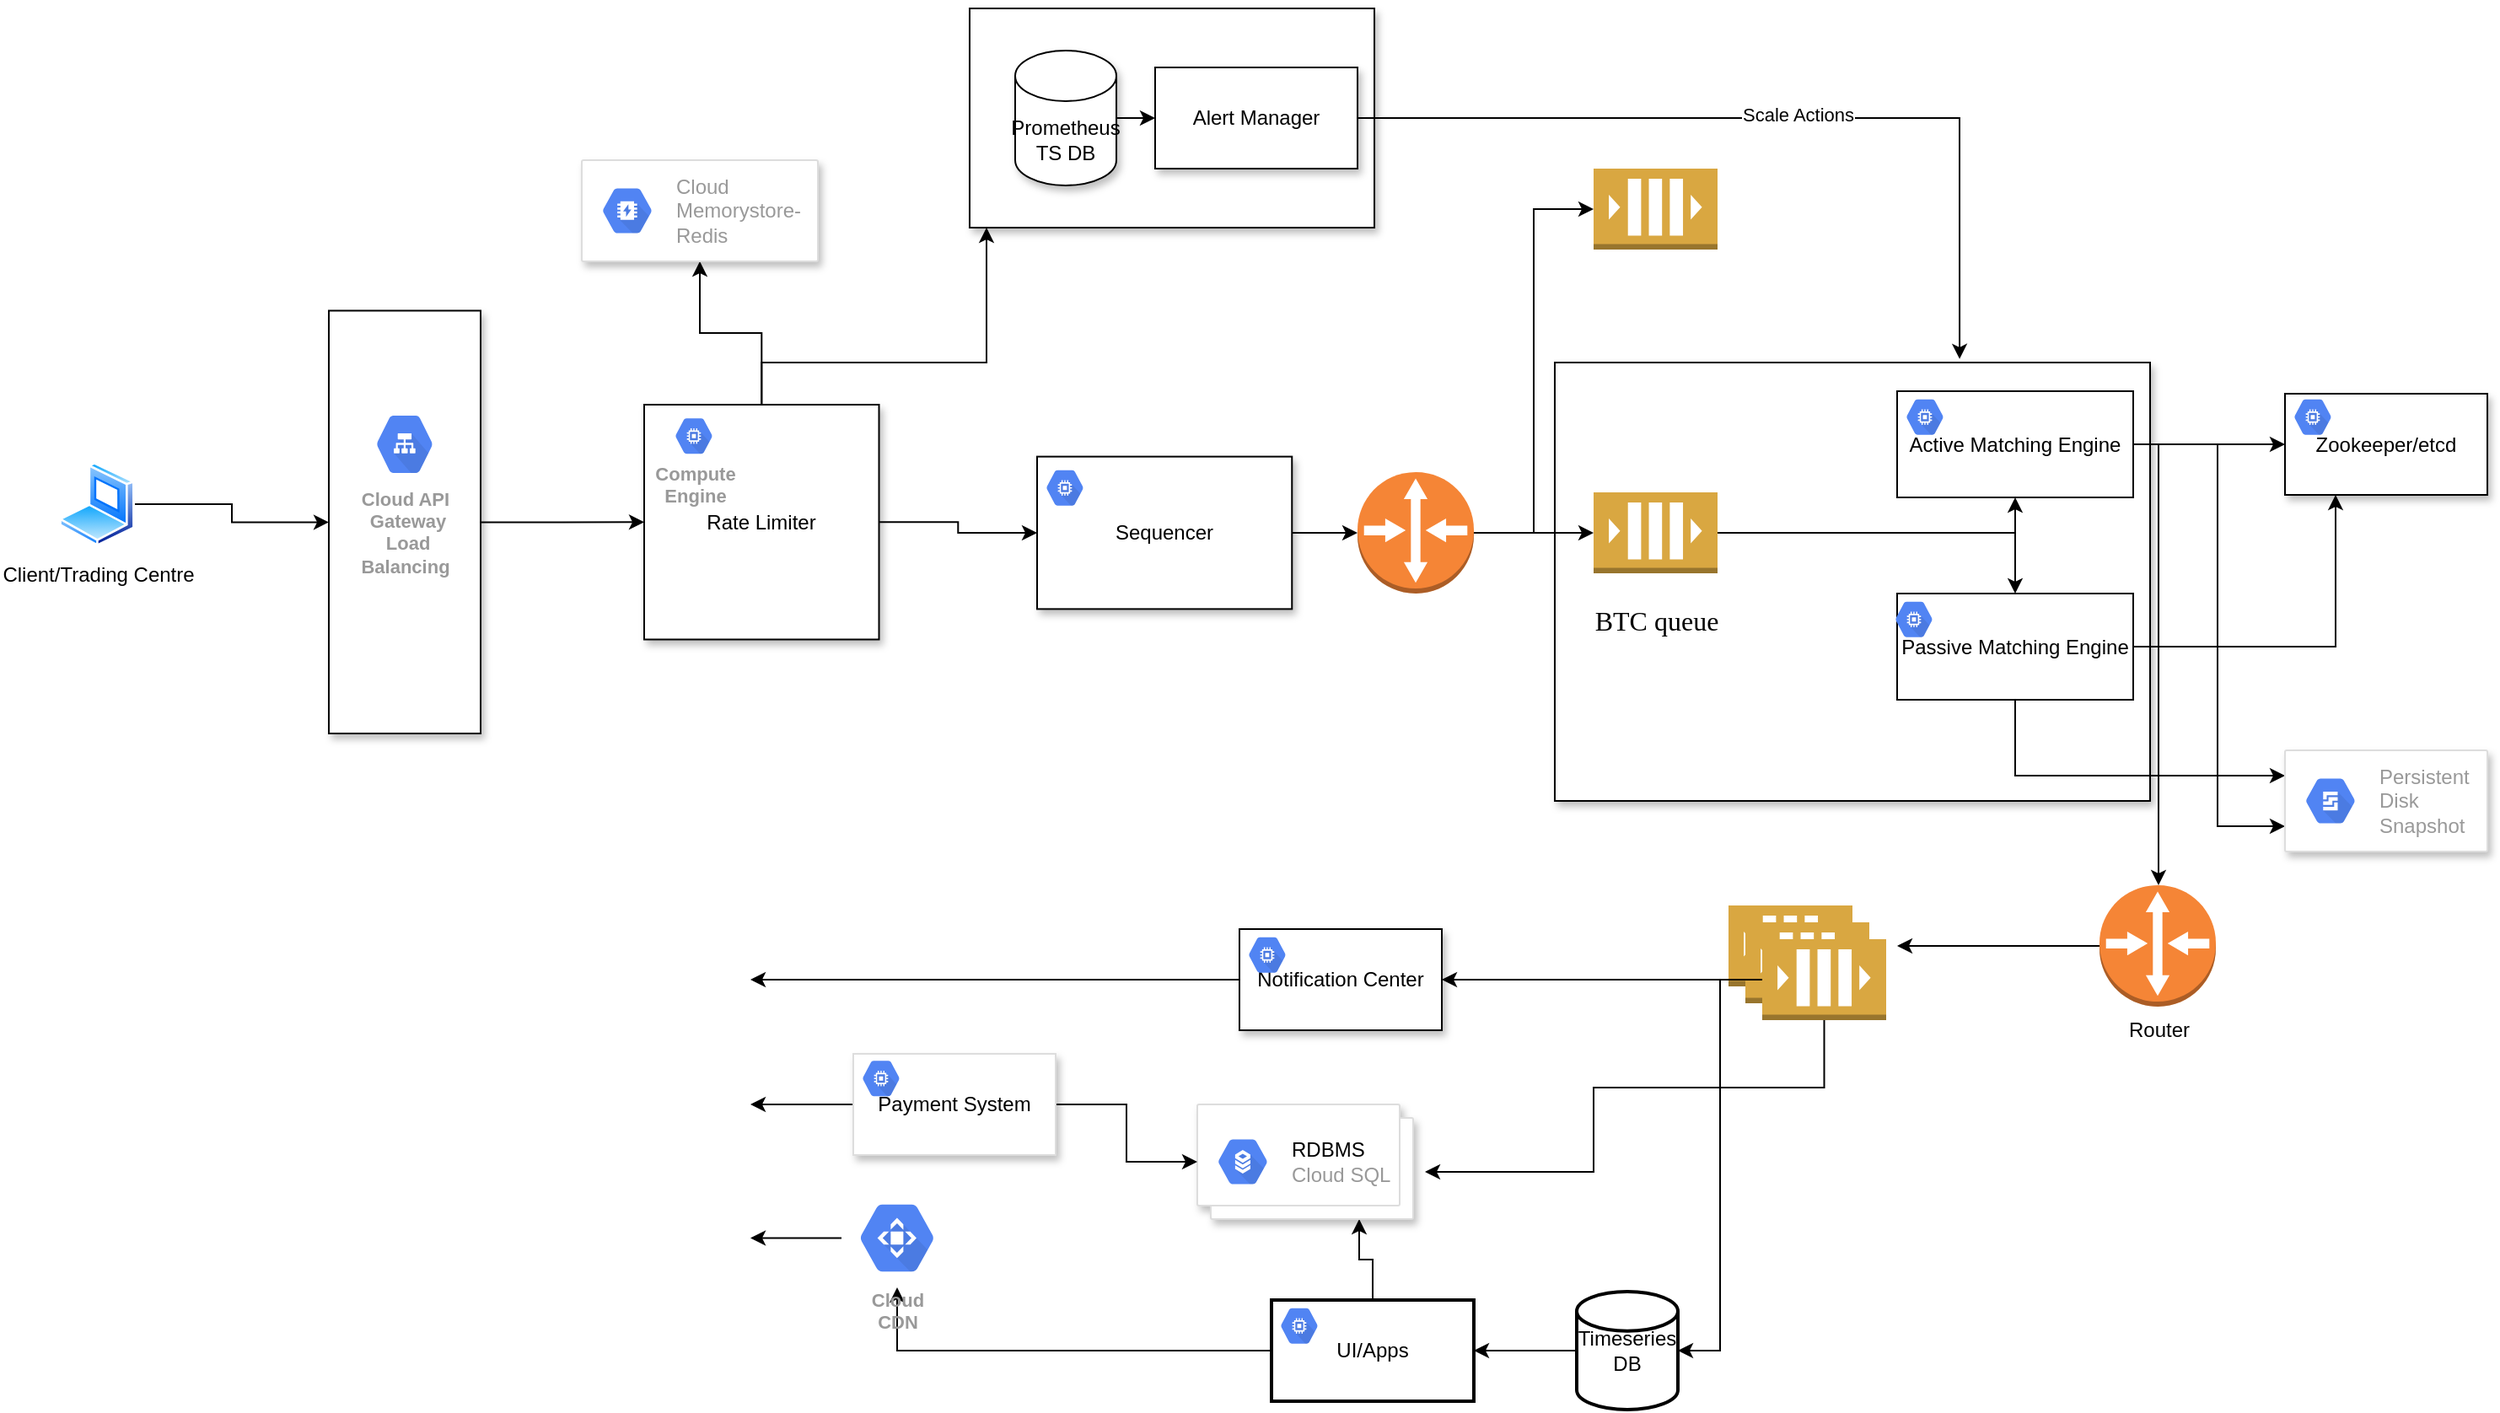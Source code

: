 <mxfile version="14.4.2" type="device"><diagram id="f106602c-feb2-e66a-4537-3a34d633f6aa" name="Page-1"><mxGraphModel dx="1999" dy="506" grid="1" gridSize="10" guides="1" tooltips="1" connect="1" arrows="1" fold="1" page="1" pageScale="1" pageWidth="1169" pageHeight="827" background="#ffffff" math="0" shadow="0"><root><mxCell id="0"/><mxCell id="1" parent="0"/><mxCell id="iX6BkcBb3KbeQCItNxmZ-772" value="" style="rounded=0;whiteSpace=wrap;html=1;shadow=1;" vertex="1" parent="1"><mxGeometry x="797" y="690" width="353" height="260" as="geometry"/></mxCell><mxCell id="iX6BkcBb3KbeQCItNxmZ-702" value="" style="edgeStyle=orthogonalEdgeStyle;rounded=0;orthogonalLoop=1;jettySize=auto;html=1;" edge="1" parent="1" source="iX6BkcBb3KbeQCItNxmZ-700" target="iX6BkcBb3KbeQCItNxmZ-691"><mxGeometry relative="1" as="geometry"/></mxCell><mxCell id="iX6BkcBb3KbeQCItNxmZ-704" value="" style="edgeStyle=orthogonalEdgeStyle;rounded=0;orthogonalLoop=1;jettySize=auto;html=1;" edge="1" parent="1" source="iX6BkcBb3KbeQCItNxmZ-700" target="iX6BkcBb3KbeQCItNxmZ-703"><mxGeometry relative="1" as="geometry"/></mxCell><mxCell id="iX6BkcBb3KbeQCItNxmZ-771" style="edgeStyle=orthogonalEdgeStyle;rounded=0;orthogonalLoop=1;jettySize=auto;html=1;" edge="1" parent="1" source="iX6BkcBb3KbeQCItNxmZ-700" target="iX6BkcBb3KbeQCItNxmZ-767"><mxGeometry relative="1" as="geometry"><Array as="points"><mxPoint x="327" y="690"/><mxPoint x="460" y="690"/></Array></mxGeometry></mxCell><mxCell id="iX6BkcBb3KbeQCItNxmZ-700" value="Rate Limiter" style="whiteSpace=wrap;html=1;aspect=fixed;shadow=1;" vertex="1" parent="1"><mxGeometry x="257" y="715" width="139.25" height="139.25" as="geometry"/></mxCell><mxCell id="iX6BkcBb3KbeQCItNxmZ-701" value="" style="edgeStyle=orthogonalEdgeStyle;rounded=0;orthogonalLoop=1;jettySize=auto;html=1;" edge="1" parent="1" source="iX6BkcBb3KbeQCItNxmZ-699" target="iX6BkcBb3KbeQCItNxmZ-700"><mxGeometry relative="1" as="geometry"/></mxCell><mxCell id="iX6BkcBb3KbeQCItNxmZ-699" value="" style="rounded=0;whiteSpace=wrap;html=1;direction=south;shadow=1;" vertex="1" parent="1"><mxGeometry x="70" y="659.25" width="90" height="250.75" as="geometry"/></mxCell><mxCell id="iX6BkcBb3KbeQCItNxmZ-691" value="" style="strokeColor=#dddddd;shadow=1;strokeWidth=1;rounded=1;absoluteArcSize=1;arcSize=2;" vertex="1" parent="1"><mxGeometry x="220" y="570" width="140" height="60" as="geometry"/></mxCell><mxCell id="iX6BkcBb3KbeQCItNxmZ-692" value="Cloud&lt;br&gt;Memorystore-&lt;br&gt;Redis" style="dashed=0;connectable=0;html=1;fillColor=#5184F3;strokeColor=none;shape=mxgraph.gcp2.hexIcon;prIcon=cloud_memorystore;part=1;labelPosition=right;verticalLabelPosition=middle;align=left;verticalAlign=middle;spacingLeft=5;fontColor=#999999;fontSize=12;" vertex="1" parent="iX6BkcBb3KbeQCItNxmZ-691"><mxGeometry y="0.5" width="44" height="39" relative="1" as="geometry"><mxPoint x="5" y="-19.5" as="offset"/></mxGeometry></mxCell><mxCell id="iX6BkcBb3KbeQCItNxmZ-693" value="Cloud API&lt;br&gt;&amp;nbsp;Gateway&lt;br&gt;&amp;nbsp;Load&lt;br&gt;Balancing" style="html=1;fillColor=#5184F3;strokeColor=none;verticalAlign=top;labelPosition=center;verticalLabelPosition=bottom;align=center;spacingTop=-6;fontSize=11;fontStyle=1;fontColor=#999999;shape=mxgraph.gcp2.hexIcon;prIcon=cloud_load_balancing" vertex="1" parent="1"><mxGeometry x="90" y="713.5" width="50" height="50" as="geometry"/></mxCell><mxCell id="iX6BkcBb3KbeQCItNxmZ-696" value="Compute&#xa;Engine" style="html=1;fillColor=#5184F3;strokeColor=none;verticalAlign=top;labelPosition=center;verticalLabelPosition=bottom;align=center;spacingTop=-6;fontSize=11;fontStyle=1;fontColor=#999999;shape=mxgraph.gcp2.hexIcon;prIcon=compute_engine" vertex="1" parent="1"><mxGeometry x="270" y="718.25" width="33" height="30.75" as="geometry"/></mxCell><mxCell id="iX6BkcBb3KbeQCItNxmZ-708" value="" style="edgeStyle=orthogonalEdgeStyle;rounded=0;orthogonalLoop=1;jettySize=auto;html=1;" edge="1" parent="1" source="iX6BkcBb3KbeQCItNxmZ-703" target="iX6BkcBb3KbeQCItNxmZ-707"><mxGeometry relative="1" as="geometry"/></mxCell><mxCell id="iX6BkcBb3KbeQCItNxmZ-703" value="Sequencer" style="whiteSpace=wrap;html=1;shadow=1;" vertex="1" parent="1"><mxGeometry x="490" y="745.81" width="151.13" height="90.38" as="geometry"/></mxCell><mxCell id="iX6BkcBb3KbeQCItNxmZ-706" value="" style="edgeStyle=orthogonalEdgeStyle;rounded=0;orthogonalLoop=1;jettySize=auto;html=1;" edge="1" parent="1" source="iX6BkcBb3KbeQCItNxmZ-705" target="iX6BkcBb3KbeQCItNxmZ-699"><mxGeometry relative="1" as="geometry"/></mxCell><mxCell id="iX6BkcBb3KbeQCItNxmZ-705" value="Client/Trading Centre" style="aspect=fixed;perimeter=ellipsePerimeter;html=1;align=center;shadow=0;dashed=0;spacingTop=3;image;image=img/lib/active_directory/laptop_client.svg;" vertex="1" parent="1"><mxGeometry x="-90" y="749" width="45" height="50" as="geometry"/></mxCell><mxCell id="iX6BkcBb3KbeQCItNxmZ-711" value="" style="edgeStyle=orthogonalEdgeStyle;rounded=0;orthogonalLoop=1;jettySize=auto;html=1;" edge="1" parent="1" source="iX6BkcBb3KbeQCItNxmZ-707" target="iX6BkcBb3KbeQCItNxmZ-710"><mxGeometry relative="1" as="geometry"/></mxCell><mxCell id="iX6BkcBb3KbeQCItNxmZ-712" style="edgeStyle=orthogonalEdgeStyle;rounded=0;orthogonalLoop=1;jettySize=auto;html=1;entryX=0;entryY=0.5;entryDx=0;entryDy=0;entryPerimeter=0;" edge="1" parent="1" source="iX6BkcBb3KbeQCItNxmZ-707" target="iX6BkcBb3KbeQCItNxmZ-709"><mxGeometry relative="1" as="geometry"/></mxCell><mxCell id="iX6BkcBb3KbeQCItNxmZ-707" value="" style="outlineConnect=0;dashed=0;verticalLabelPosition=bottom;verticalAlign=top;align=center;html=1;shape=mxgraph.aws3.router;fillColor=#F58536;gradientColor=none;" vertex="1" parent="1"><mxGeometry x="680" y="755" width="69" height="72" as="geometry"/></mxCell><mxCell id="iX6BkcBb3KbeQCItNxmZ-709" value="" style="outlineConnect=0;dashed=0;verticalLabelPosition=bottom;verticalAlign=top;align=center;html=1;shape=mxgraph.aws3.queue;fillColor=#D9A741;gradientColor=none;" vertex="1" parent="1"><mxGeometry x="820" y="575" width="73.5" height="48" as="geometry"/></mxCell><mxCell id="iX6BkcBb3KbeQCItNxmZ-715" value="" style="edgeStyle=orthogonalEdgeStyle;rounded=0;orthogonalLoop=1;jettySize=auto;html=1;entryX=0.5;entryY=1;entryDx=0;entryDy=0;" edge="1" parent="1" source="iX6BkcBb3KbeQCItNxmZ-710" target="iX6BkcBb3KbeQCItNxmZ-713"><mxGeometry relative="1" as="geometry"/></mxCell><mxCell id="iX6BkcBb3KbeQCItNxmZ-716" style="edgeStyle=orthogonalEdgeStyle;rounded=0;orthogonalLoop=1;jettySize=auto;html=1;entryX=0.5;entryY=0;entryDx=0;entryDy=0;" edge="1" parent="1" source="iX6BkcBb3KbeQCItNxmZ-710" target="iX6BkcBb3KbeQCItNxmZ-714"><mxGeometry relative="1" as="geometry"/></mxCell><mxCell id="iX6BkcBb3KbeQCItNxmZ-710" value="&lt;div class=&quot;page&quot; title=&quot;Page 1&quot;&gt;&lt;div class=&quot;section&quot; style=&quot;background-color: rgb(255 , 255 , 255)&quot;&gt;&lt;div class=&quot;layoutArea&quot;&gt;&lt;div class=&quot;column&quot;&gt;&lt;p&gt;&lt;span style=&quot;font-size: 12pt ; font-family: &amp;#34;arialmt&amp;#34;&quot;&gt;BTC&amp;nbsp;&lt;/span&gt;&lt;span style=&quot;font-family: &amp;#34;arialmt&amp;#34; ; font-size: 12pt&quot;&gt;queue&lt;/span&gt;&lt;/p&gt;&lt;/div&gt;&lt;/div&gt;&lt;/div&gt;&lt;/div&gt;" style="outlineConnect=0;dashed=0;verticalLabelPosition=bottom;verticalAlign=top;align=center;html=1;shape=mxgraph.aws3.queue;fillColor=#D9A741;gradientColor=none;" vertex="1" parent="1"><mxGeometry x="820" y="767" width="73.5" height="48" as="geometry"/></mxCell><mxCell id="iX6BkcBb3KbeQCItNxmZ-718" value="" style="edgeStyle=orthogonalEdgeStyle;rounded=0;orthogonalLoop=1;jettySize=auto;html=1;" edge="1" parent="1" source="iX6BkcBb3KbeQCItNxmZ-713" target="iX6BkcBb3KbeQCItNxmZ-717"><mxGeometry relative="1" as="geometry"/></mxCell><mxCell id="iX6BkcBb3KbeQCItNxmZ-721" style="edgeStyle=orthogonalEdgeStyle;rounded=0;orthogonalLoop=1;jettySize=auto;html=1;entryX=0;entryY=0.75;entryDx=0;entryDy=0;" edge="1" parent="1" source="iX6BkcBb3KbeQCItNxmZ-713" target="iX6BkcBb3KbeQCItNxmZ-750"><mxGeometry relative="1" as="geometry"><Array as="points"><mxPoint x="1190" y="739"/><mxPoint x="1190" y="965"/></Array></mxGeometry></mxCell><mxCell id="iX6BkcBb3KbeQCItNxmZ-724" style="edgeStyle=orthogonalEdgeStyle;rounded=0;orthogonalLoop=1;jettySize=auto;html=1;" edge="1" parent="1" source="iX6BkcBb3KbeQCItNxmZ-713" target="iX6BkcBb3KbeQCItNxmZ-723"><mxGeometry relative="1" as="geometry"><Array as="points"><mxPoint x="1155" y="739"/></Array></mxGeometry></mxCell><mxCell id="iX6BkcBb3KbeQCItNxmZ-713" value="Active Matching Engine" style="rounded=0;whiteSpace=wrap;html=1;" vertex="1" parent="1"><mxGeometry x="1000" y="707" width="140" height="63" as="geometry"/></mxCell><mxCell id="iX6BkcBb3KbeQCItNxmZ-719" style="edgeStyle=orthogonalEdgeStyle;rounded=0;orthogonalLoop=1;jettySize=auto;html=1;entryX=0.25;entryY=1;entryDx=0;entryDy=0;" edge="1" parent="1" source="iX6BkcBb3KbeQCItNxmZ-714" target="iX6BkcBb3KbeQCItNxmZ-717"><mxGeometry relative="1" as="geometry"/></mxCell><mxCell id="iX6BkcBb3KbeQCItNxmZ-722" style="edgeStyle=orthogonalEdgeStyle;rounded=0;orthogonalLoop=1;jettySize=auto;html=1;entryX=0;entryY=0.25;entryDx=0;entryDy=0;" edge="1" parent="1" source="iX6BkcBb3KbeQCItNxmZ-714" target="iX6BkcBb3KbeQCItNxmZ-750"><mxGeometry relative="1" as="geometry"><Array as="points"><mxPoint x="1070" y="935"/></Array></mxGeometry></mxCell><mxCell id="iX6BkcBb3KbeQCItNxmZ-714" value="Passive Matching Engine" style="rounded=0;whiteSpace=wrap;html=1;" vertex="1" parent="1"><mxGeometry x="1000" y="827" width="140" height="63" as="geometry"/></mxCell><mxCell id="iX6BkcBb3KbeQCItNxmZ-717" value="Zookeeper/etcd" style="whiteSpace=wrap;html=1;rounded=0;shadow=1;" vertex="1" parent="1"><mxGeometry x="1230" y="708.5" width="120" height="60" as="geometry"/></mxCell><mxCell id="iX6BkcBb3KbeQCItNxmZ-726" style="edgeStyle=orthogonalEdgeStyle;rounded=0;orthogonalLoop=1;jettySize=auto;html=1;" edge="1" parent="1" source="iX6BkcBb3KbeQCItNxmZ-723"><mxGeometry relative="1" as="geometry"><mxPoint x="1000" y="1036" as="targetPoint"/></mxGeometry></mxCell><mxCell id="iX6BkcBb3KbeQCItNxmZ-723" value="Router" style="outlineConnect=0;dashed=0;verticalLabelPosition=bottom;verticalAlign=top;align=center;html=1;shape=mxgraph.aws3.router;fillColor=#F58536;gradientColor=none;" vertex="1" parent="1"><mxGeometry x="1120" y="1000" width="69" height="72" as="geometry"/></mxCell><mxCell id="iX6BkcBb3KbeQCItNxmZ-725" value="" style="outlineConnect=0;dashed=0;verticalLabelPosition=bottom;verticalAlign=top;align=center;html=1;shape=mxgraph.aws3.queue;fillColor=#D9A741;gradientColor=none;" vertex="1" parent="1"><mxGeometry x="900" y="1012" width="73.5" height="48" as="geometry"/></mxCell><mxCell id="iX6BkcBb3KbeQCItNxmZ-727" value="" style="outlineConnect=0;dashed=0;verticalLabelPosition=bottom;verticalAlign=top;align=center;html=1;shape=mxgraph.aws3.queue;fillColor=#D9A741;gradientColor=none;" vertex="1" parent="1"><mxGeometry x="910" y="1022" width="73.5" height="48" as="geometry"/></mxCell><mxCell id="iX6BkcBb3KbeQCItNxmZ-730" style="edgeStyle=orthogonalEdgeStyle;rounded=0;orthogonalLoop=1;jettySize=auto;html=1;entryX=1;entryY=0.5;entryDx=0;entryDy=0;" edge="1" parent="1" source="iX6BkcBb3KbeQCItNxmZ-728" target="iX6BkcBb3KbeQCItNxmZ-729"><mxGeometry relative="1" as="geometry"/></mxCell><mxCell id="iX6BkcBb3KbeQCItNxmZ-733" style="edgeStyle=orthogonalEdgeStyle;rounded=0;orthogonalLoop=1;jettySize=auto;html=1;entryX=1;entryY=0.5;entryDx=0;entryDy=0;entryPerimeter=0;" edge="1" parent="1" source="iX6BkcBb3KbeQCItNxmZ-728" target="iX6BkcBb3KbeQCItNxmZ-732"><mxGeometry relative="1" as="geometry"/></mxCell><mxCell id="iX6BkcBb3KbeQCItNxmZ-744" style="edgeStyle=orthogonalEdgeStyle;rounded=0;orthogonalLoop=1;jettySize=auto;html=1;" edge="1" parent="1" source="iX6BkcBb3KbeQCItNxmZ-728"><mxGeometry relative="1" as="geometry"><mxPoint x="720" y="1170" as="targetPoint"/><Array as="points"><mxPoint x="957" y="1120"/><mxPoint x="820" y="1120"/><mxPoint x="820" y="1170"/></Array></mxGeometry></mxCell><mxCell id="iX6BkcBb3KbeQCItNxmZ-728" value="" style="outlineConnect=0;dashed=0;verticalLabelPosition=bottom;verticalAlign=top;align=center;html=1;shape=mxgraph.aws3.queue;fillColor=#D9A741;gradientColor=none;" vertex="1" parent="1"><mxGeometry x="920" y="1032" width="73.5" height="48" as="geometry"/></mxCell><mxCell id="iX6BkcBb3KbeQCItNxmZ-739" style="edgeStyle=orthogonalEdgeStyle;rounded=0;orthogonalLoop=1;jettySize=auto;html=1;" edge="1" parent="1" source="iX6BkcBb3KbeQCItNxmZ-729"><mxGeometry relative="1" as="geometry"><mxPoint x="320" y="1056" as="targetPoint"/></mxGeometry></mxCell><mxCell id="iX6BkcBb3KbeQCItNxmZ-729" value="Notification Center" style="rounded=0;whiteSpace=wrap;html=1;shadow=1;" vertex="1" parent="1"><mxGeometry x="610" y="1026" width="120" height="60" as="geometry"/></mxCell><mxCell id="iX6BkcBb3KbeQCItNxmZ-735" value="" style="edgeStyle=orthogonalEdgeStyle;rounded=0;orthogonalLoop=1;jettySize=auto;html=1;" edge="1" parent="1" source="iX6BkcBb3KbeQCItNxmZ-732" target="iX6BkcBb3KbeQCItNxmZ-734"><mxGeometry relative="1" as="geometry"/></mxCell><mxCell id="iX6BkcBb3KbeQCItNxmZ-732" value="Timeseries&lt;br&gt;DB" style="strokeWidth=2;html=1;shape=mxgraph.flowchart.database;whiteSpace=wrap;" vertex="1" parent="1"><mxGeometry x="810" y="1241" width="60" height="70" as="geometry"/></mxCell><mxCell id="iX6BkcBb3KbeQCItNxmZ-737" style="edgeStyle=orthogonalEdgeStyle;rounded=0;orthogonalLoop=1;jettySize=auto;html=1;" edge="1" parent="1" source="iX6BkcBb3KbeQCItNxmZ-734" target="iX6BkcBb3KbeQCItNxmZ-736"><mxGeometry relative="1" as="geometry"/></mxCell><mxCell id="iX6BkcBb3KbeQCItNxmZ-749" style="edgeStyle=orthogonalEdgeStyle;rounded=0;orthogonalLoop=1;jettySize=auto;html=1;entryX=0.75;entryY=1;entryDx=0;entryDy=0;" edge="1" parent="1" source="iX6BkcBb3KbeQCItNxmZ-734" target="iX6BkcBb3KbeQCItNxmZ-742"><mxGeometry relative="1" as="geometry"/></mxCell><mxCell id="iX6BkcBb3KbeQCItNxmZ-734" value="UI/Apps" style="whiteSpace=wrap;html=1;strokeWidth=2;" vertex="1" parent="1"><mxGeometry x="629" y="1246" width="120" height="60" as="geometry"/></mxCell><mxCell id="iX6BkcBb3KbeQCItNxmZ-738" style="edgeStyle=orthogonalEdgeStyle;rounded=0;orthogonalLoop=1;jettySize=auto;html=1;" edge="1" parent="1" source="iX6BkcBb3KbeQCItNxmZ-736"><mxGeometry relative="1" as="geometry"><mxPoint x="320" y="1209.25" as="targetPoint"/></mxGeometry></mxCell><mxCell id="iX6BkcBb3KbeQCItNxmZ-736" value="Cloud&#xa;CDN" style="html=1;fillColor=#5184F3;strokeColor=none;verticalAlign=top;labelPosition=center;verticalLabelPosition=bottom;align=center;spacingTop=-6;fontSize=11;fontStyle=1;fontColor=#999999;shape=mxgraph.gcp2.hexIcon;prIcon=cloud_cdn" vertex="1" parent="1"><mxGeometry x="374" y="1180" width="66" height="58.5" as="geometry"/></mxCell><mxCell id="iX6BkcBb3KbeQCItNxmZ-742" value="" style="shape=mxgraph.gcp2.doubleRect;strokeColor=#dddddd;shadow=1;strokeWidth=1;" vertex="1" parent="1"><mxGeometry x="585" y="1130" width="128" height="68" as="geometry"/></mxCell><mxCell id="iX6BkcBb3KbeQCItNxmZ-743" value="&lt;font color=&quot;#000000&quot;&gt;RDBMS&lt;/font&gt;&lt;br&gt;Cloud SQL" style="dashed=0;connectable=0;html=1;fillColor=#5184F3;strokeColor=none;shape=mxgraph.gcp2.hexIcon;prIcon=cloud_sql;part=1;labelPosition=right;verticalLabelPosition=middle;align=left;verticalAlign=middle;spacingLeft=5;fontColor=#999999;fontSize=12;" vertex="1" parent="iX6BkcBb3KbeQCItNxmZ-742"><mxGeometry y="0.5" width="44" height="39" relative="1" as="geometry"><mxPoint x="5" y="-19.5" as="offset"/></mxGeometry></mxCell><mxCell id="iX6BkcBb3KbeQCItNxmZ-747" style="edgeStyle=orthogonalEdgeStyle;rounded=0;orthogonalLoop=1;jettySize=auto;html=1;" edge="1" parent="1" source="iX6BkcBb3KbeQCItNxmZ-745"><mxGeometry relative="1" as="geometry"><mxPoint x="320" y="1130" as="targetPoint"/></mxGeometry></mxCell><mxCell id="iX6BkcBb3KbeQCItNxmZ-748" style="edgeStyle=orthogonalEdgeStyle;rounded=0;orthogonalLoop=1;jettySize=auto;html=1;entryX=0;entryY=0.5;entryDx=0;entryDy=0;" edge="1" parent="1" source="iX6BkcBb3KbeQCItNxmZ-745" target="iX6BkcBb3KbeQCItNxmZ-742"><mxGeometry relative="1" as="geometry"/></mxCell><mxCell id="iX6BkcBb3KbeQCItNxmZ-745" value="Payment System" style="whiteSpace=wrap;html=1;shadow=1;strokeColor=#dddddd;strokeWidth=1;" vertex="1" parent="1"><mxGeometry x="381" y="1100" width="120" height="60" as="geometry"/></mxCell><mxCell id="iX6BkcBb3KbeQCItNxmZ-750" value="" style="strokeColor=#dddddd;shadow=1;strokeWidth=1;rounded=1;absoluteArcSize=1;arcSize=2;" vertex="1" parent="1"><mxGeometry x="1230" y="920" width="120" height="60" as="geometry"/></mxCell><mxCell id="iX6BkcBb3KbeQCItNxmZ-751" value="Persistent&lt;br&gt;Disk&lt;br&gt;Snapshot&lt;br&gt;" style="dashed=0;connectable=0;html=1;fillColor=#5184F3;strokeColor=none;shape=mxgraph.gcp2.hexIcon;prIcon=persistent_disk;part=1;labelPosition=right;verticalLabelPosition=middle;align=left;verticalAlign=middle;spacingLeft=5;fontColor=#999999;fontSize=12;" vertex="1" parent="iX6BkcBb3KbeQCItNxmZ-750"><mxGeometry y="0.5" width="44" height="39" relative="1" as="geometry"><mxPoint x="5" y="-19.5" as="offset"/></mxGeometry></mxCell><mxCell id="iX6BkcBb3KbeQCItNxmZ-752" value="" style="html=1;fillColor=#5184F3;strokeColor=none;verticalAlign=top;labelPosition=center;verticalLabelPosition=bottom;align=center;spacingTop=-6;fontSize=11;fontStyle=1;fontColor=#999999;shape=mxgraph.gcp2.hexIcon;prIcon=compute_engine" vertex="1" parent="1"><mxGeometry x="490" y="749" width="33" height="30.75" as="geometry"/></mxCell><mxCell id="iX6BkcBb3KbeQCItNxmZ-756" value="" style="html=1;fillColor=#5184F3;strokeColor=none;verticalAlign=top;labelPosition=center;verticalLabelPosition=bottom;align=center;spacingTop=-6;fontSize=11;fontStyle=1;fontColor=#999999;shape=mxgraph.gcp2.hexIcon;prIcon=compute_engine" vertex="1" parent="1"><mxGeometry x="1000" y="707" width="33" height="30.75" as="geometry"/></mxCell><mxCell id="iX6BkcBb3KbeQCItNxmZ-757" value="" style="html=1;fillColor=#5184F3;strokeColor=none;verticalAlign=top;labelPosition=center;verticalLabelPosition=bottom;align=center;spacingTop=-6;fontSize=11;fontStyle=1;fontColor=#999999;shape=mxgraph.gcp2.hexIcon;prIcon=compute_engine" vertex="1" parent="1"><mxGeometry x="993.5" y="827" width="33" height="30.75" as="geometry"/></mxCell><mxCell id="iX6BkcBb3KbeQCItNxmZ-759" value="" style="html=1;fillColor=#5184F3;strokeColor=none;verticalAlign=top;labelPosition=center;verticalLabelPosition=bottom;align=center;spacingTop=-6;fontSize=11;fontStyle=1;fontColor=#999999;shape=mxgraph.gcp2.hexIcon;prIcon=compute_engine" vertex="1" parent="1"><mxGeometry x="610" y="1026" width="33" height="30.75" as="geometry"/></mxCell><mxCell id="iX6BkcBb3KbeQCItNxmZ-760" value="" style="html=1;fillColor=#5184F3;strokeColor=none;verticalAlign=top;labelPosition=center;verticalLabelPosition=bottom;align=center;spacingTop=-6;fontSize=11;fontStyle=1;fontColor=#999999;shape=mxgraph.gcp2.hexIcon;prIcon=compute_engine" vertex="1" parent="1"><mxGeometry x="381" y="1099.25" width="33" height="30.75" as="geometry"/></mxCell><mxCell id="iX6BkcBb3KbeQCItNxmZ-761" value="" style="html=1;fillColor=#5184F3;strokeColor=none;verticalAlign=top;labelPosition=center;verticalLabelPosition=bottom;align=center;spacingTop=-6;fontSize=11;fontStyle=1;fontColor=#999999;shape=mxgraph.gcp2.hexIcon;prIcon=compute_engine" vertex="1" parent="1"><mxGeometry x="629" y="1246" width="33" height="30.75" as="geometry"/></mxCell><mxCell id="iX6BkcBb3KbeQCItNxmZ-762" value="" style="html=1;fillColor=#5184F3;strokeColor=none;verticalAlign=top;labelPosition=center;verticalLabelPosition=bottom;align=center;spacingTop=-6;fontSize=11;fontStyle=1;fontColor=#999999;shape=mxgraph.gcp2.hexIcon;prIcon=compute_engine" vertex="1" parent="1"><mxGeometry x="1230" y="707" width="33" height="30.75" as="geometry"/></mxCell><mxCell id="iX6BkcBb3KbeQCItNxmZ-767" value="" style="rounded=0;whiteSpace=wrap;html=1;shadow=1;" vertex="1" parent="1"><mxGeometry x="450" y="480" width="240" height="130" as="geometry"/></mxCell><mxCell id="iX6BkcBb3KbeQCItNxmZ-770" value="" style="edgeStyle=orthogonalEdgeStyle;rounded=0;orthogonalLoop=1;jettySize=auto;html=1;" edge="1" parent="1" source="iX6BkcBb3KbeQCItNxmZ-768" target="iX6BkcBb3KbeQCItNxmZ-769"><mxGeometry relative="1" as="geometry"/></mxCell><mxCell id="iX6BkcBb3KbeQCItNxmZ-768" value="Prometheus&lt;br&gt;TS DB" style="shape=cylinder3;whiteSpace=wrap;html=1;boundedLbl=1;backgroundOutline=1;size=15;shadow=1;" vertex="1" parent="1"><mxGeometry x="477" y="505" width="60" height="80" as="geometry"/></mxCell><mxCell id="iX6BkcBb3KbeQCItNxmZ-773" style="edgeStyle=orthogonalEdgeStyle;rounded=0;orthogonalLoop=1;jettySize=auto;html=1;entryX=0.68;entryY=-0.008;entryDx=0;entryDy=0;entryPerimeter=0;" edge="1" parent="1" source="iX6BkcBb3KbeQCItNxmZ-769" target="iX6BkcBb3KbeQCItNxmZ-772"><mxGeometry relative="1" as="geometry"/></mxCell><mxCell id="iX6BkcBb3KbeQCItNxmZ-774" value="Scale Actions" style="edgeLabel;html=1;align=center;verticalAlign=middle;resizable=0;points=[];" vertex="1" connectable="0" parent="iX6BkcBb3KbeQCItNxmZ-773"><mxGeometry x="0.044" y="2" relative="1" as="geometry"><mxPoint as="offset"/></mxGeometry></mxCell><mxCell id="iX6BkcBb3KbeQCItNxmZ-769" value="Alert Manager" style="whiteSpace=wrap;html=1;shadow=1;" vertex="1" parent="1"><mxGeometry x="560" y="515" width="120" height="60" as="geometry"/></mxCell></root></mxGraphModel></diagram></mxfile>